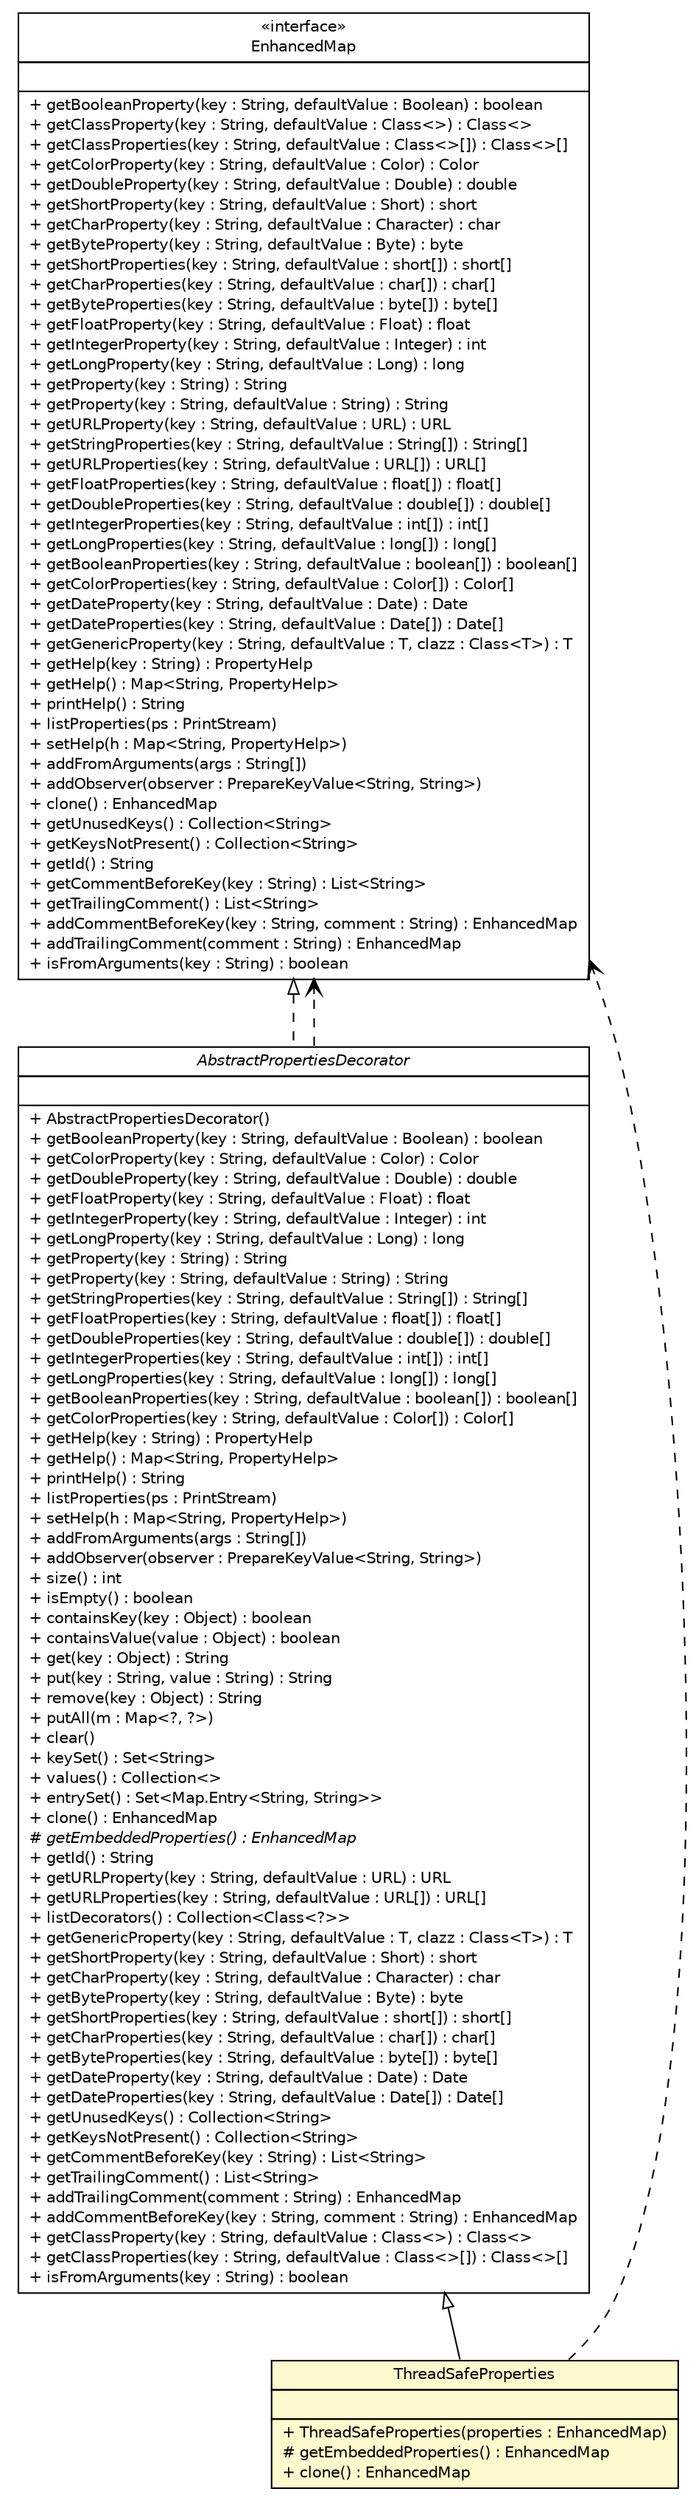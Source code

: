 #!/usr/local/bin/dot
#
# Class diagram 
# Generated by UMLGraph version R5_6 (http://www.umlgraph.org/)
#

digraph G {
	edge [fontname="Helvetica",fontsize=10,labelfontname="Helvetica",labelfontsize=10];
	node [fontname="Helvetica",fontsize=10,shape=plaintext];
	nodesep=0.25;
	ranksep=0.5;
	// com.vectorprint.configuration.EnhancedMap
	c6719 [label=<<table title="com.vectorprint.configuration.EnhancedMap" border="0" cellborder="1" cellspacing="0" cellpadding="2" port="p" href="../EnhancedMap.html">
		<tr><td><table border="0" cellspacing="0" cellpadding="1">
<tr><td align="center" balign="center"> &#171;interface&#187; </td></tr>
<tr><td align="center" balign="center"> EnhancedMap </td></tr>
		</table></td></tr>
		<tr><td><table border="0" cellspacing="0" cellpadding="1">
<tr><td align="left" balign="left">  </td></tr>
		</table></td></tr>
		<tr><td><table border="0" cellspacing="0" cellpadding="1">
<tr><td align="left" balign="left"> + getBooleanProperty(key : String, defaultValue : Boolean) : boolean </td></tr>
<tr><td align="left" balign="left"> + getClassProperty(key : String, defaultValue : Class&lt;&gt;) : Class&lt;&gt; </td></tr>
<tr><td align="left" balign="left"> + getClassProperties(key : String, defaultValue : Class&lt;&gt;[]) : Class&lt;&gt;[] </td></tr>
<tr><td align="left" balign="left"> + getColorProperty(key : String, defaultValue : Color) : Color </td></tr>
<tr><td align="left" balign="left"> + getDoubleProperty(key : String, defaultValue : Double) : double </td></tr>
<tr><td align="left" balign="left"> + getShortProperty(key : String, defaultValue : Short) : short </td></tr>
<tr><td align="left" balign="left"> + getCharProperty(key : String, defaultValue : Character) : char </td></tr>
<tr><td align="left" balign="left"> + getByteProperty(key : String, defaultValue : Byte) : byte </td></tr>
<tr><td align="left" balign="left"> + getShortProperties(key : String, defaultValue : short[]) : short[] </td></tr>
<tr><td align="left" balign="left"> + getCharProperties(key : String, defaultValue : char[]) : char[] </td></tr>
<tr><td align="left" balign="left"> + getByteProperties(key : String, defaultValue : byte[]) : byte[] </td></tr>
<tr><td align="left" balign="left"> + getFloatProperty(key : String, defaultValue : Float) : float </td></tr>
<tr><td align="left" balign="left"> + getIntegerProperty(key : String, defaultValue : Integer) : int </td></tr>
<tr><td align="left" balign="left"> + getLongProperty(key : String, defaultValue : Long) : long </td></tr>
<tr><td align="left" balign="left"> + getProperty(key : String) : String </td></tr>
<tr><td align="left" balign="left"> + getProperty(key : String, defaultValue : String) : String </td></tr>
<tr><td align="left" balign="left"> + getURLProperty(key : String, defaultValue : URL) : URL </td></tr>
<tr><td align="left" balign="left"> + getStringProperties(key : String, defaultValue : String[]) : String[] </td></tr>
<tr><td align="left" balign="left"> + getURLProperties(key : String, defaultValue : URL[]) : URL[] </td></tr>
<tr><td align="left" balign="left"> + getFloatProperties(key : String, defaultValue : float[]) : float[] </td></tr>
<tr><td align="left" balign="left"> + getDoubleProperties(key : String, defaultValue : double[]) : double[] </td></tr>
<tr><td align="left" balign="left"> + getIntegerProperties(key : String, defaultValue : int[]) : int[] </td></tr>
<tr><td align="left" balign="left"> + getLongProperties(key : String, defaultValue : long[]) : long[] </td></tr>
<tr><td align="left" balign="left"> + getBooleanProperties(key : String, defaultValue : boolean[]) : boolean[] </td></tr>
<tr><td align="left" balign="left"> + getColorProperties(key : String, defaultValue : Color[]) : Color[] </td></tr>
<tr><td align="left" balign="left"> + getDateProperty(key : String, defaultValue : Date) : Date </td></tr>
<tr><td align="left" balign="left"> + getDateProperties(key : String, defaultValue : Date[]) : Date[] </td></tr>
<tr><td align="left" balign="left"> + getGenericProperty(key : String, defaultValue : T, clazz : Class&lt;T&gt;) : T </td></tr>
<tr><td align="left" balign="left"> + getHelp(key : String) : PropertyHelp </td></tr>
<tr><td align="left" balign="left"> + getHelp() : Map&lt;String, PropertyHelp&gt; </td></tr>
<tr><td align="left" balign="left"> + printHelp() : String </td></tr>
<tr><td align="left" balign="left"> + listProperties(ps : PrintStream) </td></tr>
<tr><td align="left" balign="left"> + setHelp(h : Map&lt;String, PropertyHelp&gt;) </td></tr>
<tr><td align="left" balign="left"> + addFromArguments(args : String[]) </td></tr>
<tr><td align="left" balign="left"> + addObserver(observer : PrepareKeyValue&lt;String, String&gt;) </td></tr>
<tr><td align="left" balign="left"> + clone() : EnhancedMap </td></tr>
<tr><td align="left" balign="left"> + getUnusedKeys() : Collection&lt;String&gt; </td></tr>
<tr><td align="left" balign="left"> + getKeysNotPresent() : Collection&lt;String&gt; </td></tr>
<tr><td align="left" balign="left"> + getId() : String </td></tr>
<tr><td align="left" balign="left"> + getCommentBeforeKey(key : String) : List&lt;String&gt; </td></tr>
<tr><td align="left" balign="left"> + getTrailingComment() : List&lt;String&gt; </td></tr>
<tr><td align="left" balign="left"> + addCommentBeforeKey(key : String, comment : String) : EnhancedMap </td></tr>
<tr><td align="left" balign="left"> + addTrailingComment(comment : String) : EnhancedMap </td></tr>
<tr><td align="left" balign="left"> + isFromArguments(key : String) : boolean </td></tr>
		</table></td></tr>
		</table>>, URL="../EnhancedMap.html", fontname="Helvetica", fontcolor="black", fontsize=10.0];
	// com.vectorprint.configuration.decoration.AbstractPropertiesDecorator
	c6728 [label=<<table title="com.vectorprint.configuration.decoration.AbstractPropertiesDecorator" border="0" cellborder="1" cellspacing="0" cellpadding="2" port="p" href="./AbstractPropertiesDecorator.html">
		<tr><td><table border="0" cellspacing="0" cellpadding="1">
<tr><td align="center" balign="center"><font face="Helvetica-Oblique"> AbstractPropertiesDecorator </font></td></tr>
		</table></td></tr>
		<tr><td><table border="0" cellspacing="0" cellpadding="1">
<tr><td align="left" balign="left">  </td></tr>
		</table></td></tr>
		<tr><td><table border="0" cellspacing="0" cellpadding="1">
<tr><td align="left" balign="left"> + AbstractPropertiesDecorator() </td></tr>
<tr><td align="left" balign="left"> + getBooleanProperty(key : String, defaultValue : Boolean) : boolean </td></tr>
<tr><td align="left" balign="left"> + getColorProperty(key : String, defaultValue : Color) : Color </td></tr>
<tr><td align="left" balign="left"> + getDoubleProperty(key : String, defaultValue : Double) : double </td></tr>
<tr><td align="left" balign="left"> + getFloatProperty(key : String, defaultValue : Float) : float </td></tr>
<tr><td align="left" balign="left"> + getIntegerProperty(key : String, defaultValue : Integer) : int </td></tr>
<tr><td align="left" balign="left"> + getLongProperty(key : String, defaultValue : Long) : long </td></tr>
<tr><td align="left" balign="left"> + getProperty(key : String) : String </td></tr>
<tr><td align="left" balign="left"> + getProperty(key : String, defaultValue : String) : String </td></tr>
<tr><td align="left" balign="left"> + getStringProperties(key : String, defaultValue : String[]) : String[] </td></tr>
<tr><td align="left" balign="left"> + getFloatProperties(key : String, defaultValue : float[]) : float[] </td></tr>
<tr><td align="left" balign="left"> + getDoubleProperties(key : String, defaultValue : double[]) : double[] </td></tr>
<tr><td align="left" balign="left"> + getIntegerProperties(key : String, defaultValue : int[]) : int[] </td></tr>
<tr><td align="left" balign="left"> + getLongProperties(key : String, defaultValue : long[]) : long[] </td></tr>
<tr><td align="left" balign="left"> + getBooleanProperties(key : String, defaultValue : boolean[]) : boolean[] </td></tr>
<tr><td align="left" balign="left"> + getColorProperties(key : String, defaultValue : Color[]) : Color[] </td></tr>
<tr><td align="left" balign="left"> + getHelp(key : String) : PropertyHelp </td></tr>
<tr><td align="left" balign="left"> + getHelp() : Map&lt;String, PropertyHelp&gt; </td></tr>
<tr><td align="left" balign="left"> + printHelp() : String </td></tr>
<tr><td align="left" balign="left"> + listProperties(ps : PrintStream) </td></tr>
<tr><td align="left" balign="left"> + setHelp(h : Map&lt;String, PropertyHelp&gt;) </td></tr>
<tr><td align="left" balign="left"> + addFromArguments(args : String[]) </td></tr>
<tr><td align="left" balign="left"> + addObserver(observer : PrepareKeyValue&lt;String, String&gt;) </td></tr>
<tr><td align="left" balign="left"> + size() : int </td></tr>
<tr><td align="left" balign="left"> + isEmpty() : boolean </td></tr>
<tr><td align="left" balign="left"> + containsKey(key : Object) : boolean </td></tr>
<tr><td align="left" balign="left"> + containsValue(value : Object) : boolean </td></tr>
<tr><td align="left" balign="left"> + get(key : Object) : String </td></tr>
<tr><td align="left" balign="left"> + put(key : String, value : String) : String </td></tr>
<tr><td align="left" balign="left"> + remove(key : Object) : String </td></tr>
<tr><td align="left" balign="left"> + putAll(m : Map&lt;?, ?&gt;) </td></tr>
<tr><td align="left" balign="left"> + clear() </td></tr>
<tr><td align="left" balign="left"> + keySet() : Set&lt;String&gt; </td></tr>
<tr><td align="left" balign="left"> + values() : Collection&lt;&gt; </td></tr>
<tr><td align="left" balign="left"> + entrySet() : Set&lt;Map.Entry&lt;String, String&gt;&gt; </td></tr>
<tr><td align="left" balign="left"> + clone() : EnhancedMap </td></tr>
<tr><td align="left" balign="left"><font face="Helvetica-Oblique" point-size="10.0"> # getEmbeddedProperties() : EnhancedMap </font></td></tr>
<tr><td align="left" balign="left"> + getId() : String </td></tr>
<tr><td align="left" balign="left"> + getURLProperty(key : String, defaultValue : URL) : URL </td></tr>
<tr><td align="left" balign="left"> + getURLProperties(key : String, defaultValue : URL[]) : URL[] </td></tr>
<tr><td align="left" balign="left"> + listDecorators() : Collection&lt;Class&lt;?&gt;&gt; </td></tr>
<tr><td align="left" balign="left"> + getGenericProperty(key : String, defaultValue : T, clazz : Class&lt;T&gt;) : T </td></tr>
<tr><td align="left" balign="left"> + getShortProperty(key : String, defaultValue : Short) : short </td></tr>
<tr><td align="left" balign="left"> + getCharProperty(key : String, defaultValue : Character) : char </td></tr>
<tr><td align="left" balign="left"> + getByteProperty(key : String, defaultValue : Byte) : byte </td></tr>
<tr><td align="left" balign="left"> + getShortProperties(key : String, defaultValue : short[]) : short[] </td></tr>
<tr><td align="left" balign="left"> + getCharProperties(key : String, defaultValue : char[]) : char[] </td></tr>
<tr><td align="left" balign="left"> + getByteProperties(key : String, defaultValue : byte[]) : byte[] </td></tr>
<tr><td align="left" balign="left"> + getDateProperty(key : String, defaultValue : Date) : Date </td></tr>
<tr><td align="left" balign="left"> + getDateProperties(key : String, defaultValue : Date[]) : Date[] </td></tr>
<tr><td align="left" balign="left"> + getUnusedKeys() : Collection&lt;String&gt; </td></tr>
<tr><td align="left" balign="left"> + getKeysNotPresent() : Collection&lt;String&gt; </td></tr>
<tr><td align="left" balign="left"> + getCommentBeforeKey(key : String) : List&lt;String&gt; </td></tr>
<tr><td align="left" balign="left"> + getTrailingComment() : List&lt;String&gt; </td></tr>
<tr><td align="left" balign="left"> + addTrailingComment(comment : String) : EnhancedMap </td></tr>
<tr><td align="left" balign="left"> + addCommentBeforeKey(key : String, comment : String) : EnhancedMap </td></tr>
<tr><td align="left" balign="left"> + getClassProperty(key : String, defaultValue : Class&lt;&gt;) : Class&lt;&gt; </td></tr>
<tr><td align="left" balign="left"> + getClassProperties(key : String, defaultValue : Class&lt;&gt;[]) : Class&lt;&gt;[] </td></tr>
<tr><td align="left" balign="left"> + isFromArguments(key : String) : boolean </td></tr>
		</table></td></tr>
		</table>>, URL="./AbstractPropertiesDecorator.html", fontname="Helvetica", fontcolor="black", fontsize=10.0];
	// com.vectorprint.configuration.decoration.ThreadSafeProperties
	c6734 [label=<<table title="com.vectorprint.configuration.decoration.ThreadSafeProperties" border="0" cellborder="1" cellspacing="0" cellpadding="2" port="p" bgcolor="lemonChiffon" href="./ThreadSafeProperties.html">
		<tr><td><table border="0" cellspacing="0" cellpadding="1">
<tr><td align="center" balign="center"> ThreadSafeProperties </td></tr>
		</table></td></tr>
		<tr><td><table border="0" cellspacing="0" cellpadding="1">
<tr><td align="left" balign="left">  </td></tr>
		</table></td></tr>
		<tr><td><table border="0" cellspacing="0" cellpadding="1">
<tr><td align="left" balign="left"> + ThreadSafeProperties(properties : EnhancedMap) </td></tr>
<tr><td align="left" balign="left"> # getEmbeddedProperties() : EnhancedMap </td></tr>
<tr><td align="left" balign="left"> + clone() : EnhancedMap </td></tr>
		</table></td></tr>
		</table>>, URL="./ThreadSafeProperties.html", fontname="Helvetica", fontcolor="black", fontsize=10.0];
	//com.vectorprint.configuration.decoration.AbstractPropertiesDecorator implements com.vectorprint.configuration.EnhancedMap
	c6719:p -> c6728:p [dir=back,arrowtail=empty,style=dashed];
	//com.vectorprint.configuration.decoration.ThreadSafeProperties extends com.vectorprint.configuration.decoration.AbstractPropertiesDecorator
	c6728:p -> c6734:p [dir=back,arrowtail=empty];
	// com.vectorprint.configuration.decoration.AbstractPropertiesDecorator DEPEND com.vectorprint.configuration.EnhancedMap
	c6728:p -> c6719:p [taillabel="", label="", headlabel="", fontname="Helvetica", fontcolor="black", fontsize=10.0, color="black", arrowhead=open, style=dashed];
	// com.vectorprint.configuration.decoration.ThreadSafeProperties DEPEND com.vectorprint.configuration.EnhancedMap
	c6734:p -> c6719:p [taillabel="", label="", headlabel="", fontname="Helvetica", fontcolor="black", fontsize=10.0, color="black", arrowhead=open, style=dashed];
}

